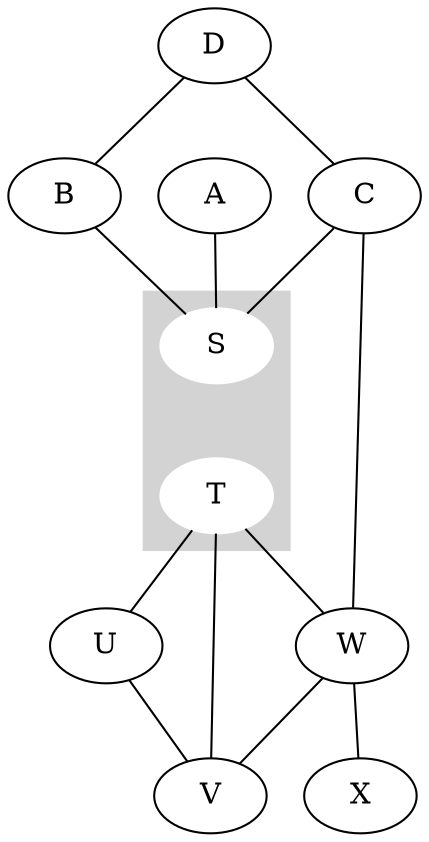 digraph coauthor {
	edge[arrowhead="none"];

	subgraph clusterD {
		node[style="filled",color="white",fillcolor="white"];
		color="lightgrey";
		style="filled";
		S -> T[style="invis"];
        }

	A -> S;
	B -> S;
	C -> S;
	D -> B;
	D -> C;
	T -> U;
	T -> V;
	T -> W;
	U -> V;
	W -> V;
	W -> X;
	C -> W;
}
